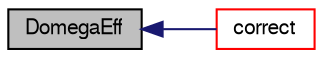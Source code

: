 digraph "DomegaEff"
{
  bgcolor="transparent";
  edge [fontname="FreeSans",fontsize="10",labelfontname="FreeSans",labelfontsize="10"];
  node [fontname="FreeSans",fontsize="10",shape=record];
  rankdir="LR";
  Node1100 [label="DomegaEff",height=0.2,width=0.4,color="black", fillcolor="grey75", style="filled", fontcolor="black"];
  Node1100 -> Node1101 [dir="back",color="midnightblue",fontsize="10",style="solid",fontname="FreeSans"];
  Node1101 [label="correct",height=0.2,width=0.4,color="red",URL="$a30738.html#a3ae44b28050c3aa494c1d8e18cf618c1",tooltip="Solve the turbulence equations and correct the turbulence viscosity. "];
}
